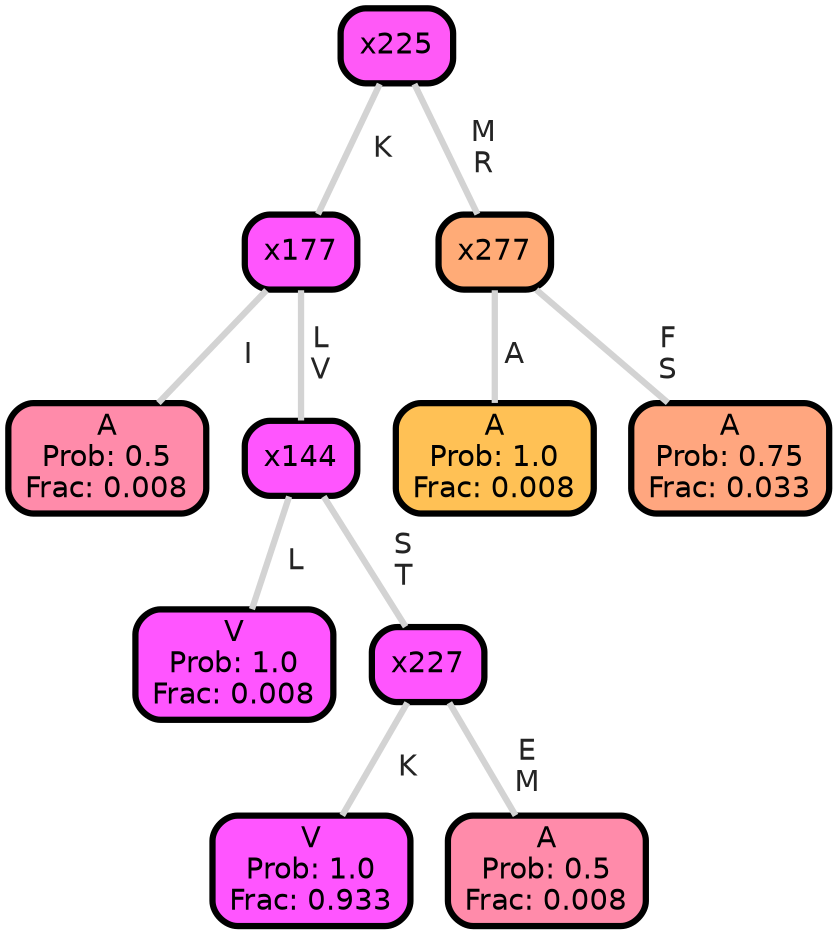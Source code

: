 graph Tree {
node [shape=box, style="filled, rounded",color="black",penwidth="3",fontcolor="black",                 fontname=helvetica] ;
graph [ranksep="0 equally", splines=straight,                 bgcolor=transparent, dpi=200] ;
edge [fontname=helvetica, fontweight=bold,fontcolor=grey14,color=lightgray] ;
0 [label="A
Prob: 0.5
Frac: 0.008", fillcolor="#ff8baa"] ;
1 [label="x177", fillcolor="#ff55fd"] ;
2 [label="V
Prob: 1.0
Frac: 0.008", fillcolor="#ff55ff"] ;
3 [label="x144", fillcolor="#ff55fe"] ;
4 [label="V
Prob: 1.0
Frac: 0.933", fillcolor="#ff55ff"] ;
5 [label="x227", fillcolor="#ff55fe"] ;
6 [label="A
Prob: 0.5
Frac: 0.008", fillcolor="#ff8baa"] ;
7 [label="x225", fillcolor="#ff59f7"] ;
8 [label="A
Prob: 1.0
Frac: 0.008", fillcolor="#ffc155"] ;
9 [label="x277", fillcolor="#ffab77"] ;
10 [label="A
Prob: 0.75
Frac: 0.033", fillcolor="#ffa67f"] ;
1 -- 0 [label=" I",penwidth=3] ;
1 -- 3 [label=" L\n V",penwidth=3] ;
3 -- 2 [label=" L",penwidth=3] ;
3 -- 5 [label=" S\n T",penwidth=3] ;
5 -- 4 [label=" K",penwidth=3] ;
5 -- 6 [label=" E\n M",penwidth=3] ;
7 -- 1 [label=" K",penwidth=3] ;
7 -- 9 [label=" M\n R",penwidth=3] ;
9 -- 8 [label=" A",penwidth=3] ;
9 -- 10 [label=" F\n S",penwidth=3] ;
{rank = same;}}